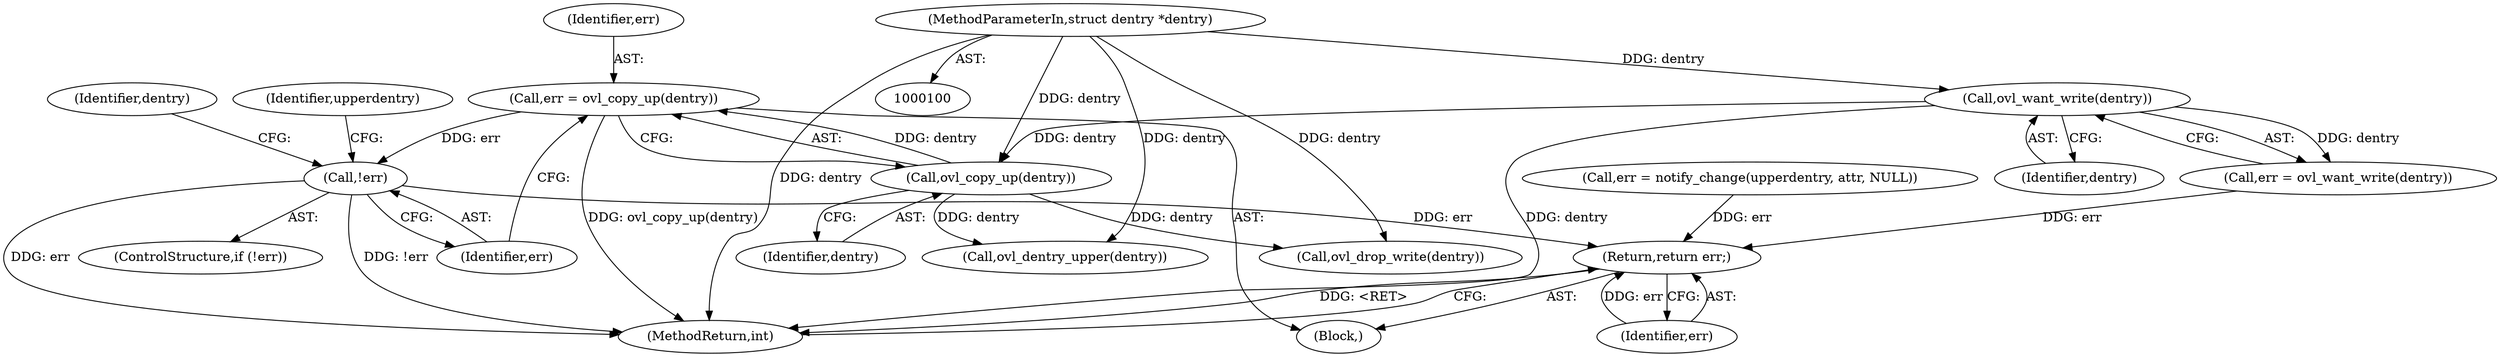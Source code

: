 digraph "0_linux_acff81ec2c79492b180fade3c2894425cd35a545@API" {
"1000113" [label="(Call,err = ovl_copy_up(dentry))"];
"1000115" [label="(Call,ovl_copy_up(dentry))"];
"1000108" [label="(Call,ovl_want_write(dentry))"];
"1000101" [label="(MethodParameterIn,struct dentry *dentry)"];
"1000118" [label="(Call,!err)"];
"1000148" [label="(Return,return err;)"];
"1000109" [label="(Identifier,dentry)"];
"1000122" [label="(Identifier,upperdentry)"];
"1000150" [label="(MethodReturn,int)"];
"1000117" [label="(ControlStructure,if (!err))"];
"1000116" [label="(Identifier,dentry)"];
"1000118" [label="(Call,!err)"];
"1000119" [label="(Identifier,err)"];
"1000103" [label="(Block,)"];
"1000114" [label="(Identifier,err)"];
"1000145" [label="(Call,ovl_drop_write(dentry))"];
"1000101" [label="(MethodParameterIn,struct dentry *dentry)"];
"1000113" [label="(Call,err = ovl_copy_up(dentry))"];
"1000123" [label="(Call,ovl_dentry_upper(dentry))"];
"1000108" [label="(Call,ovl_want_write(dentry))"];
"1000149" [label="(Identifier,err)"];
"1000115" [label="(Call,ovl_copy_up(dentry))"];
"1000106" [label="(Call,err = ovl_want_write(dentry))"];
"1000146" [label="(Identifier,dentry)"];
"1000148" [label="(Return,return err;)"];
"1000132" [label="(Call,err = notify_change(upperdentry, attr, NULL))"];
"1000113" -> "1000103"  [label="AST: "];
"1000113" -> "1000115"  [label="CFG: "];
"1000114" -> "1000113"  [label="AST: "];
"1000115" -> "1000113"  [label="AST: "];
"1000119" -> "1000113"  [label="CFG: "];
"1000113" -> "1000150"  [label="DDG: ovl_copy_up(dentry)"];
"1000115" -> "1000113"  [label="DDG: dentry"];
"1000113" -> "1000118"  [label="DDG: err"];
"1000115" -> "1000116"  [label="CFG: "];
"1000116" -> "1000115"  [label="AST: "];
"1000108" -> "1000115"  [label="DDG: dentry"];
"1000101" -> "1000115"  [label="DDG: dentry"];
"1000115" -> "1000123"  [label="DDG: dentry"];
"1000115" -> "1000145"  [label="DDG: dentry"];
"1000108" -> "1000106"  [label="AST: "];
"1000108" -> "1000109"  [label="CFG: "];
"1000109" -> "1000108"  [label="AST: "];
"1000106" -> "1000108"  [label="CFG: "];
"1000108" -> "1000150"  [label="DDG: dentry"];
"1000108" -> "1000106"  [label="DDG: dentry"];
"1000101" -> "1000108"  [label="DDG: dentry"];
"1000101" -> "1000100"  [label="AST: "];
"1000101" -> "1000150"  [label="DDG: dentry"];
"1000101" -> "1000123"  [label="DDG: dentry"];
"1000101" -> "1000145"  [label="DDG: dentry"];
"1000118" -> "1000117"  [label="AST: "];
"1000118" -> "1000119"  [label="CFG: "];
"1000119" -> "1000118"  [label="AST: "];
"1000122" -> "1000118"  [label="CFG: "];
"1000146" -> "1000118"  [label="CFG: "];
"1000118" -> "1000150"  [label="DDG: !err"];
"1000118" -> "1000150"  [label="DDG: err"];
"1000118" -> "1000148"  [label="DDG: err"];
"1000148" -> "1000103"  [label="AST: "];
"1000148" -> "1000149"  [label="CFG: "];
"1000149" -> "1000148"  [label="AST: "];
"1000150" -> "1000148"  [label="CFG: "];
"1000148" -> "1000150"  [label="DDG: <RET>"];
"1000149" -> "1000148"  [label="DDG: err"];
"1000106" -> "1000148"  [label="DDG: err"];
"1000132" -> "1000148"  [label="DDG: err"];
}
